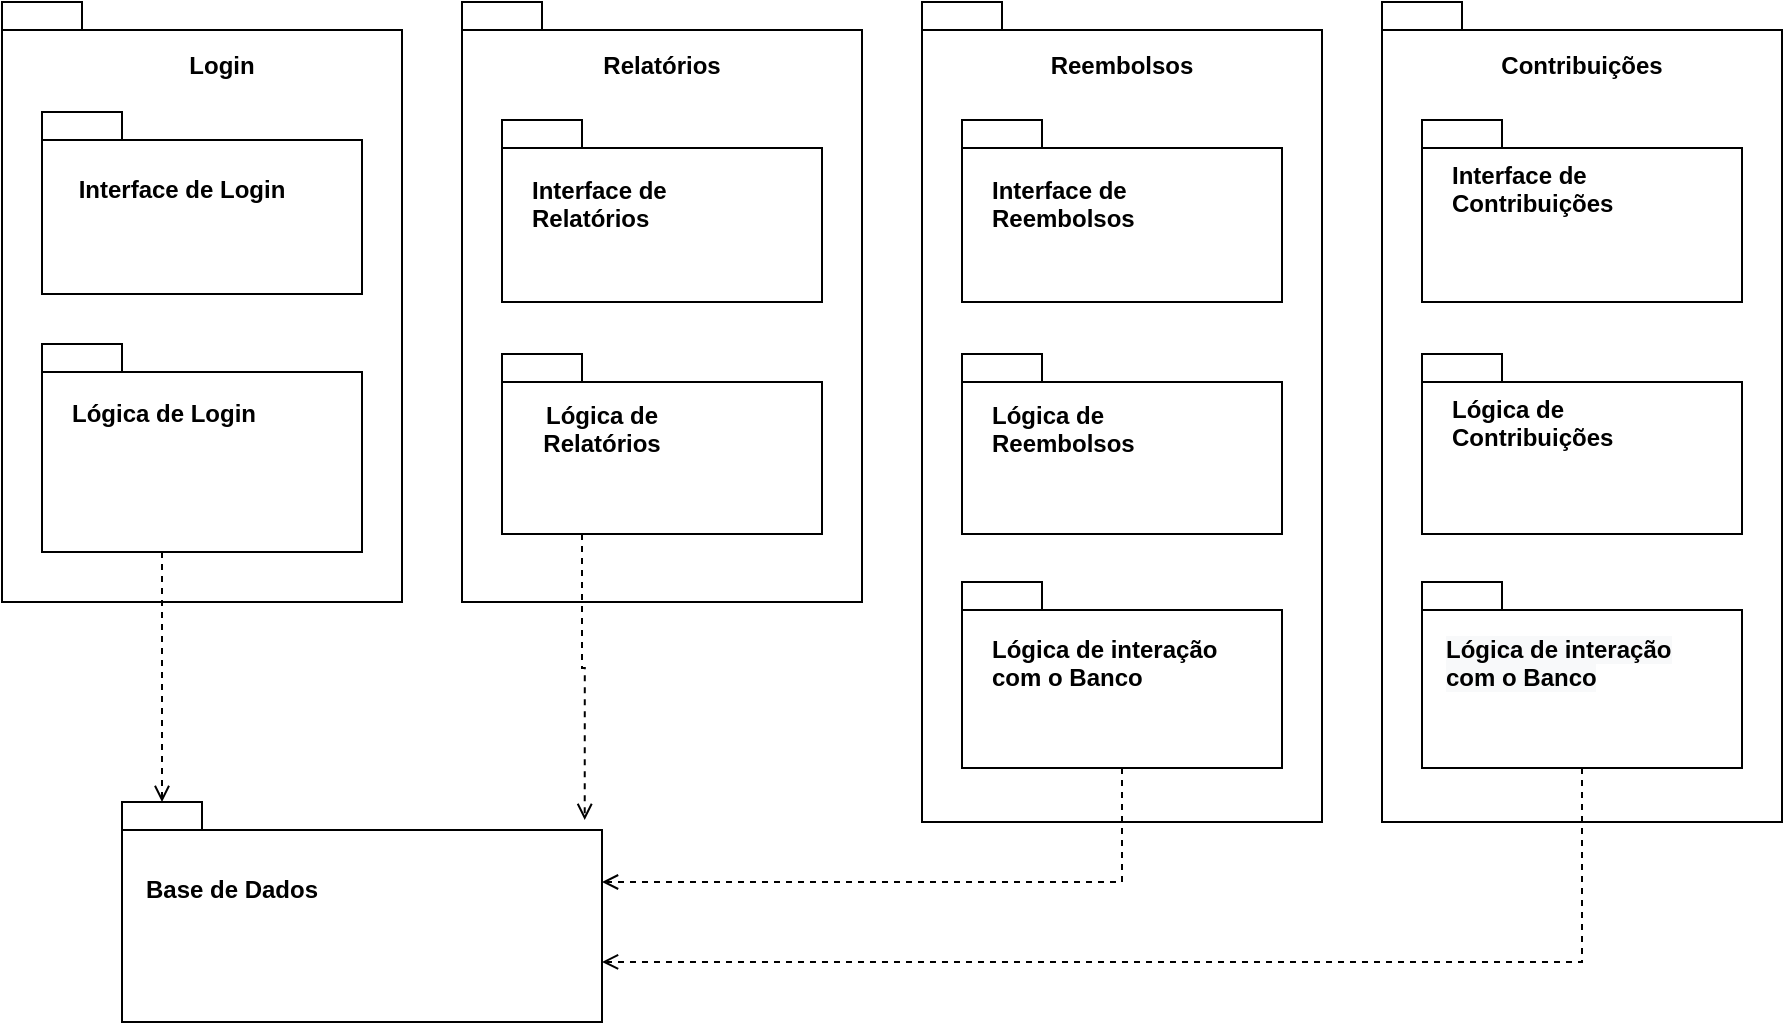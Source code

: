 <mxfile version="15.0.3" type="github">
  <diagram id="4XsEfohszWGFxZgtOuR9" name="Page-1">
    <mxGraphModel dx="1117" dy="1014" grid="1" gridSize="10" guides="1" tooltips="1" connect="1" arrows="1" fold="1" page="1" pageScale="1" pageWidth="827" pageHeight="1169" math="0" shadow="0">
      <root>
        <mxCell id="0" />
        <mxCell id="1" parent="0" />
        <mxCell id="YCboyiLOaAwax8gsOVvD-1" value="" style="shape=folder;fontStyle=1;spacingTop=10;tabWidth=40;tabHeight=14;tabPosition=left;html=1;" vertex="1" parent="1">
          <mxGeometry x="270" y="40" width="200" height="300" as="geometry" />
        </mxCell>
        <mxCell id="YCboyiLOaAwax8gsOVvD-3" value="" style="shape=folder;fontStyle=1;spacingTop=10;tabWidth=40;tabHeight=14;tabPosition=left;html=1;" vertex="1" parent="1">
          <mxGeometry x="290" y="95" width="160" height="91" as="geometry" />
        </mxCell>
        <mxCell id="YCboyiLOaAwax8gsOVvD-4" value="Login" style="text;align=center;fontStyle=1;verticalAlign=middle;spacingLeft=3;spacingRight=3;strokeColor=none;rotatable=0;points=[[0,0.5],[1,0.5]];portConstraint=eastwest;" vertex="1" parent="1">
          <mxGeometry x="340" y="58" width="80" height="26" as="geometry" />
        </mxCell>
        <mxCell id="YCboyiLOaAwax8gsOVvD-7" value="Interface de Login" style="text;align=center;fontStyle=1;verticalAlign=middle;spacingLeft=3;spacingRight=3;strokeColor=none;rotatable=0;points=[[0,0.5],[1,0.5]];portConstraint=eastwest;" vertex="1" parent="1">
          <mxGeometry x="320" y="120" width="80" height="26" as="geometry" />
        </mxCell>
        <mxCell id="YCboyiLOaAwax8gsOVvD-24" style="edgeStyle=orthogonalEdgeStyle;rounded=0;orthogonalLoop=1;jettySize=auto;html=1;entryX=0;entryY=0;entryDx=20;entryDy=0;entryPerimeter=0;dashed=1;endArrow=open;endFill=0;" edge="1" parent="1" source="YCboyiLOaAwax8gsOVvD-8" target="YCboyiLOaAwax8gsOVvD-22">
          <mxGeometry relative="1" as="geometry">
            <mxPoint x="310" y="315" as="sourcePoint" />
            <Array as="points">
              <mxPoint x="350" y="340" />
              <mxPoint x="350" y="340" />
            </Array>
          </mxGeometry>
        </mxCell>
        <mxCell id="YCboyiLOaAwax8gsOVvD-8" value="" style="shape=folder;fontStyle=1;spacingTop=10;tabWidth=40;tabHeight=14;tabPosition=left;html=1;" vertex="1" parent="1">
          <mxGeometry x="290" y="211" width="160" height="104" as="geometry" />
        </mxCell>
        <mxCell id="YCboyiLOaAwax8gsOVvD-9" value="Lógica de Login" style="text;align=center;fontStyle=1;verticalAlign=middle;spacingLeft=3;spacingRight=3;strokeColor=none;rotatable=0;points=[[0,0.5],[1,0.5]];portConstraint=eastwest;" vertex="1" parent="1">
          <mxGeometry x="300.5" y="231.5" width="101" height="27" as="geometry" />
        </mxCell>
        <mxCell id="YCboyiLOaAwax8gsOVvD-16" value="" style="shape=folder;fontStyle=1;spacingTop=10;tabWidth=40;tabHeight=14;tabPosition=left;html=1;" vertex="1" parent="1">
          <mxGeometry x="500" y="40" width="200" height="300" as="geometry" />
        </mxCell>
        <mxCell id="YCboyiLOaAwax8gsOVvD-17" value="" style="shape=folder;fontStyle=1;spacingTop=10;tabWidth=40;tabHeight=14;tabPosition=left;html=1;" vertex="1" parent="1">
          <mxGeometry x="520" y="99" width="160" height="91" as="geometry" />
        </mxCell>
        <mxCell id="YCboyiLOaAwax8gsOVvD-18" value="Relatórios" style="text;align=center;fontStyle=1;verticalAlign=middle;spacingLeft=3;spacingRight=3;strokeColor=none;rotatable=0;points=[[0,0.5],[1,0.5]];portConstraint=eastwest;" vertex="1" parent="1">
          <mxGeometry x="560" y="58" width="80" height="26" as="geometry" />
        </mxCell>
        <mxCell id="YCboyiLOaAwax8gsOVvD-19" value="Interface de &#xa;Relatórios" style="text;align=left;fontStyle=1;verticalAlign=middle;spacingLeft=3;spacingRight=3;strokeColor=none;rotatable=0;points=[[0,0.5],[1,0.5]];portConstraint=eastwest;" vertex="1" parent="1">
          <mxGeometry x="530" y="127.5" width="80" height="26" as="geometry" />
        </mxCell>
        <mxCell id="YCboyiLOaAwax8gsOVvD-20" value="" style="shape=folder;fontStyle=1;spacingTop=10;tabWidth=40;tabHeight=14;tabPosition=left;html=1;" vertex="1" parent="1">
          <mxGeometry x="520" y="216" width="160" height="90" as="geometry" />
        </mxCell>
        <mxCell id="YCboyiLOaAwax8gsOVvD-21" value="Lógica de &#xa;Relatórios" style="text;align=center;fontStyle=1;verticalAlign=middle;spacingLeft=3;spacingRight=3;strokeColor=none;rotatable=0;points=[[0,0.5],[1,0.5]];portConstraint=eastwest;" vertex="1" parent="1">
          <mxGeometry x="530" y="240" width="80" height="26" as="geometry" />
        </mxCell>
        <mxCell id="YCboyiLOaAwax8gsOVvD-22" value="" style="shape=folder;fontStyle=1;spacingTop=10;tabWidth=40;tabHeight=14;tabPosition=left;html=1;" vertex="1" parent="1">
          <mxGeometry x="330" y="440" width="240" height="110" as="geometry" />
        </mxCell>
        <mxCell id="YCboyiLOaAwax8gsOVvD-23" value="Base de Dados" style="text;align=center;fontStyle=1;verticalAlign=middle;spacingLeft=3;spacingRight=3;strokeColor=none;rotatable=0;points=[[0,0.5],[1,0.5]];portConstraint=eastwest;" vertex="1" parent="1">
          <mxGeometry x="320" y="470" width="130" height="26" as="geometry" />
        </mxCell>
        <mxCell id="YCboyiLOaAwax8gsOVvD-26" style="edgeStyle=orthogonalEdgeStyle;rounded=0;orthogonalLoop=1;jettySize=auto;html=1;exitX=0.25;exitY=1;exitDx=0;exitDy=0;exitPerimeter=0;dashed=1;endArrow=open;endFill=0;entryX=0.964;entryY=0.082;entryDx=0;entryDy=0;entryPerimeter=0;" edge="1" parent="1" source="YCboyiLOaAwax8gsOVvD-20" target="YCboyiLOaAwax8gsOVvD-22">
          <mxGeometry relative="1" as="geometry">
            <mxPoint x="318.08" y="359.01" as="sourcePoint" />
            <mxPoint x="440" y="450" as="targetPoint" />
            <Array as="points" />
          </mxGeometry>
        </mxCell>
        <mxCell id="YCboyiLOaAwax8gsOVvD-27" value="" style="shape=folder;fontStyle=1;spacingTop=10;tabWidth=40;tabHeight=14;tabPosition=left;html=1;" vertex="1" parent="1">
          <mxGeometry x="730" y="40" width="200" height="410" as="geometry" />
        </mxCell>
        <mxCell id="YCboyiLOaAwax8gsOVvD-28" value="" style="shape=folder;fontStyle=1;spacingTop=10;tabWidth=40;tabHeight=14;tabPosition=left;html=1;" vertex="1" parent="1">
          <mxGeometry x="750" y="99" width="160" height="91" as="geometry" />
        </mxCell>
        <mxCell id="YCboyiLOaAwax8gsOVvD-29" value="Reembolsos" style="text;align=center;fontStyle=1;verticalAlign=middle;spacingLeft=3;spacingRight=3;strokeColor=none;rotatable=0;points=[[0,0.5],[1,0.5]];portConstraint=eastwest;" vertex="1" parent="1">
          <mxGeometry x="790" y="58" width="80" height="26" as="geometry" />
        </mxCell>
        <mxCell id="YCboyiLOaAwax8gsOVvD-30" value="Interface de &#xa;Reembolsos" style="text;align=left;fontStyle=1;verticalAlign=middle;spacingLeft=3;spacingRight=3;strokeColor=none;rotatable=0;points=[[0,0.5],[1,0.5]];portConstraint=eastwest;" vertex="1" parent="1">
          <mxGeometry x="760" y="127.5" width="80" height="26" as="geometry" />
        </mxCell>
        <mxCell id="YCboyiLOaAwax8gsOVvD-31" value="" style="shape=folder;fontStyle=1;spacingTop=10;tabWidth=40;tabHeight=14;tabPosition=left;html=1;" vertex="1" parent="1">
          <mxGeometry x="750" y="216" width="160" height="90" as="geometry" />
        </mxCell>
        <mxCell id="YCboyiLOaAwax8gsOVvD-32" value="Lógica de &#xa;Reembolsos" style="text;align=left;fontStyle=1;verticalAlign=middle;spacingLeft=3;spacingRight=3;strokeColor=none;rotatable=0;points=[[0,0.5],[1,0.5]];portConstraint=eastwest;" vertex="1" parent="1">
          <mxGeometry x="760" y="240" width="80" height="26" as="geometry" />
        </mxCell>
        <mxCell id="YCboyiLOaAwax8gsOVvD-47" style="edgeStyle=orthogonalEdgeStyle;rounded=0;orthogonalLoop=1;jettySize=auto;html=1;dashed=1;endArrow=open;endFill=0;" edge="1" parent="1" source="YCboyiLOaAwax8gsOVvD-35">
          <mxGeometry relative="1" as="geometry">
            <mxPoint x="570" y="480" as="targetPoint" />
            <Array as="points">
              <mxPoint x="830" y="480" />
              <mxPoint x="570" y="480" />
            </Array>
          </mxGeometry>
        </mxCell>
        <mxCell id="YCboyiLOaAwax8gsOVvD-35" value="" style="shape=folder;fontStyle=1;spacingTop=10;tabWidth=40;tabHeight=14;tabPosition=left;html=1;" vertex="1" parent="1">
          <mxGeometry x="750" y="330" width="160" height="93" as="geometry" />
        </mxCell>
        <mxCell id="YCboyiLOaAwax8gsOVvD-36" value="Lógica de interação &#xa;com o Banco" style="text;align=left;fontStyle=1;verticalAlign=middle;spacingLeft=3;spacingRight=3;strokeColor=none;rotatable=0;points=[[0,0.5],[1,0.5]];portConstraint=eastwest;" vertex="1" parent="1">
          <mxGeometry x="760" y="357" width="80" height="26" as="geometry" />
        </mxCell>
        <mxCell id="YCboyiLOaAwax8gsOVvD-38" value="" style="shape=folder;fontStyle=1;spacingTop=10;tabWidth=40;tabHeight=14;tabPosition=left;html=1;" vertex="1" parent="1">
          <mxGeometry x="960" y="40" width="200" height="410" as="geometry" />
        </mxCell>
        <mxCell id="YCboyiLOaAwax8gsOVvD-39" value="" style="shape=folder;fontStyle=1;spacingTop=10;tabWidth=40;tabHeight=14;tabPosition=left;html=1;" vertex="1" parent="1">
          <mxGeometry x="980" y="99" width="160" height="91" as="geometry" />
        </mxCell>
        <mxCell id="YCboyiLOaAwax8gsOVvD-40" value="Contribuições" style="text;align=center;fontStyle=1;verticalAlign=middle;spacingLeft=3;spacingRight=3;strokeColor=none;rotatable=0;points=[[0,0.5],[1,0.5]];portConstraint=eastwest;" vertex="1" parent="1">
          <mxGeometry x="1020" y="58" width="80" height="26" as="geometry" />
        </mxCell>
        <mxCell id="YCboyiLOaAwax8gsOVvD-41" value="Interface de &#xa;Contribuições" style="text;align=left;fontStyle=1;verticalAlign=middle;spacingLeft=3;spacingRight=3;strokeColor=none;rotatable=0;points=[[0,0.5],[1,0.5]];portConstraint=eastwest;" vertex="1" parent="1">
          <mxGeometry x="990" y="120" width="80" height="26" as="geometry" />
        </mxCell>
        <mxCell id="YCboyiLOaAwax8gsOVvD-42" value="" style="shape=folder;fontStyle=1;spacingTop=10;tabWidth=40;tabHeight=14;tabPosition=left;html=1;" vertex="1" parent="1">
          <mxGeometry x="980" y="216" width="160" height="90" as="geometry" />
        </mxCell>
        <mxCell id="YCboyiLOaAwax8gsOVvD-43" value="Lógica de &#xa;Contribuições" style="text;align=left;fontStyle=1;verticalAlign=middle;spacingLeft=3;spacingRight=3;strokeColor=none;rotatable=0;points=[[0,0.5],[1,0.5]];portConstraint=eastwest;" vertex="1" parent="1">
          <mxGeometry x="990" y="237" width="80" height="26" as="geometry" />
        </mxCell>
        <mxCell id="YCboyiLOaAwax8gsOVvD-48" style="edgeStyle=orthogonalEdgeStyle;rounded=0;orthogonalLoop=1;jettySize=auto;html=1;entryX=1;entryY=0.727;entryDx=0;entryDy=0;entryPerimeter=0;dashed=1;endArrow=open;endFill=0;" edge="1" parent="1" source="YCboyiLOaAwax8gsOVvD-44" target="YCboyiLOaAwax8gsOVvD-22">
          <mxGeometry relative="1" as="geometry">
            <Array as="points">
              <mxPoint x="1060" y="520" />
            </Array>
          </mxGeometry>
        </mxCell>
        <mxCell id="YCboyiLOaAwax8gsOVvD-44" value="" style="shape=folder;fontStyle=1;spacingTop=10;tabWidth=40;tabHeight=14;tabPosition=left;html=1;" vertex="1" parent="1">
          <mxGeometry x="980" y="330" width="160" height="93" as="geometry" />
        </mxCell>
        <mxCell id="YCboyiLOaAwax8gsOVvD-46" value="&lt;span style=&quot;color: rgb(0, 0, 0); font-family: helvetica; font-size: 12px; font-style: normal; font-weight: 700; letter-spacing: normal; text-align: left; text-indent: 0px; text-transform: none; word-spacing: 0px; background-color: rgb(248, 249, 250); display: inline; float: none;&quot;&gt;Lógica de interação&lt;/span&gt;&lt;br style=&quot;padding: 0px; margin: 0px; color: rgb(0, 0, 0); font-family: helvetica; font-size: 12px; font-style: normal; font-weight: 700; letter-spacing: normal; text-align: left; text-indent: 0px; text-transform: none; word-spacing: 0px; background-color: rgb(248, 249, 250);&quot;&gt;&lt;span style=&quot;color: rgb(0, 0, 0); font-family: helvetica; font-size: 12px; font-style: normal; font-weight: 700; letter-spacing: normal; text-align: left; text-indent: 0px; text-transform: none; word-spacing: 0px; background-color: rgb(248, 249, 250); display: inline; float: none;&quot;&gt;com o Banco&lt;/span&gt;" style="text;whiteSpace=wrap;html=1;" vertex="1" parent="1">
          <mxGeometry x="990" y="350" width="140" height="40" as="geometry" />
        </mxCell>
      </root>
    </mxGraphModel>
  </diagram>
</mxfile>

